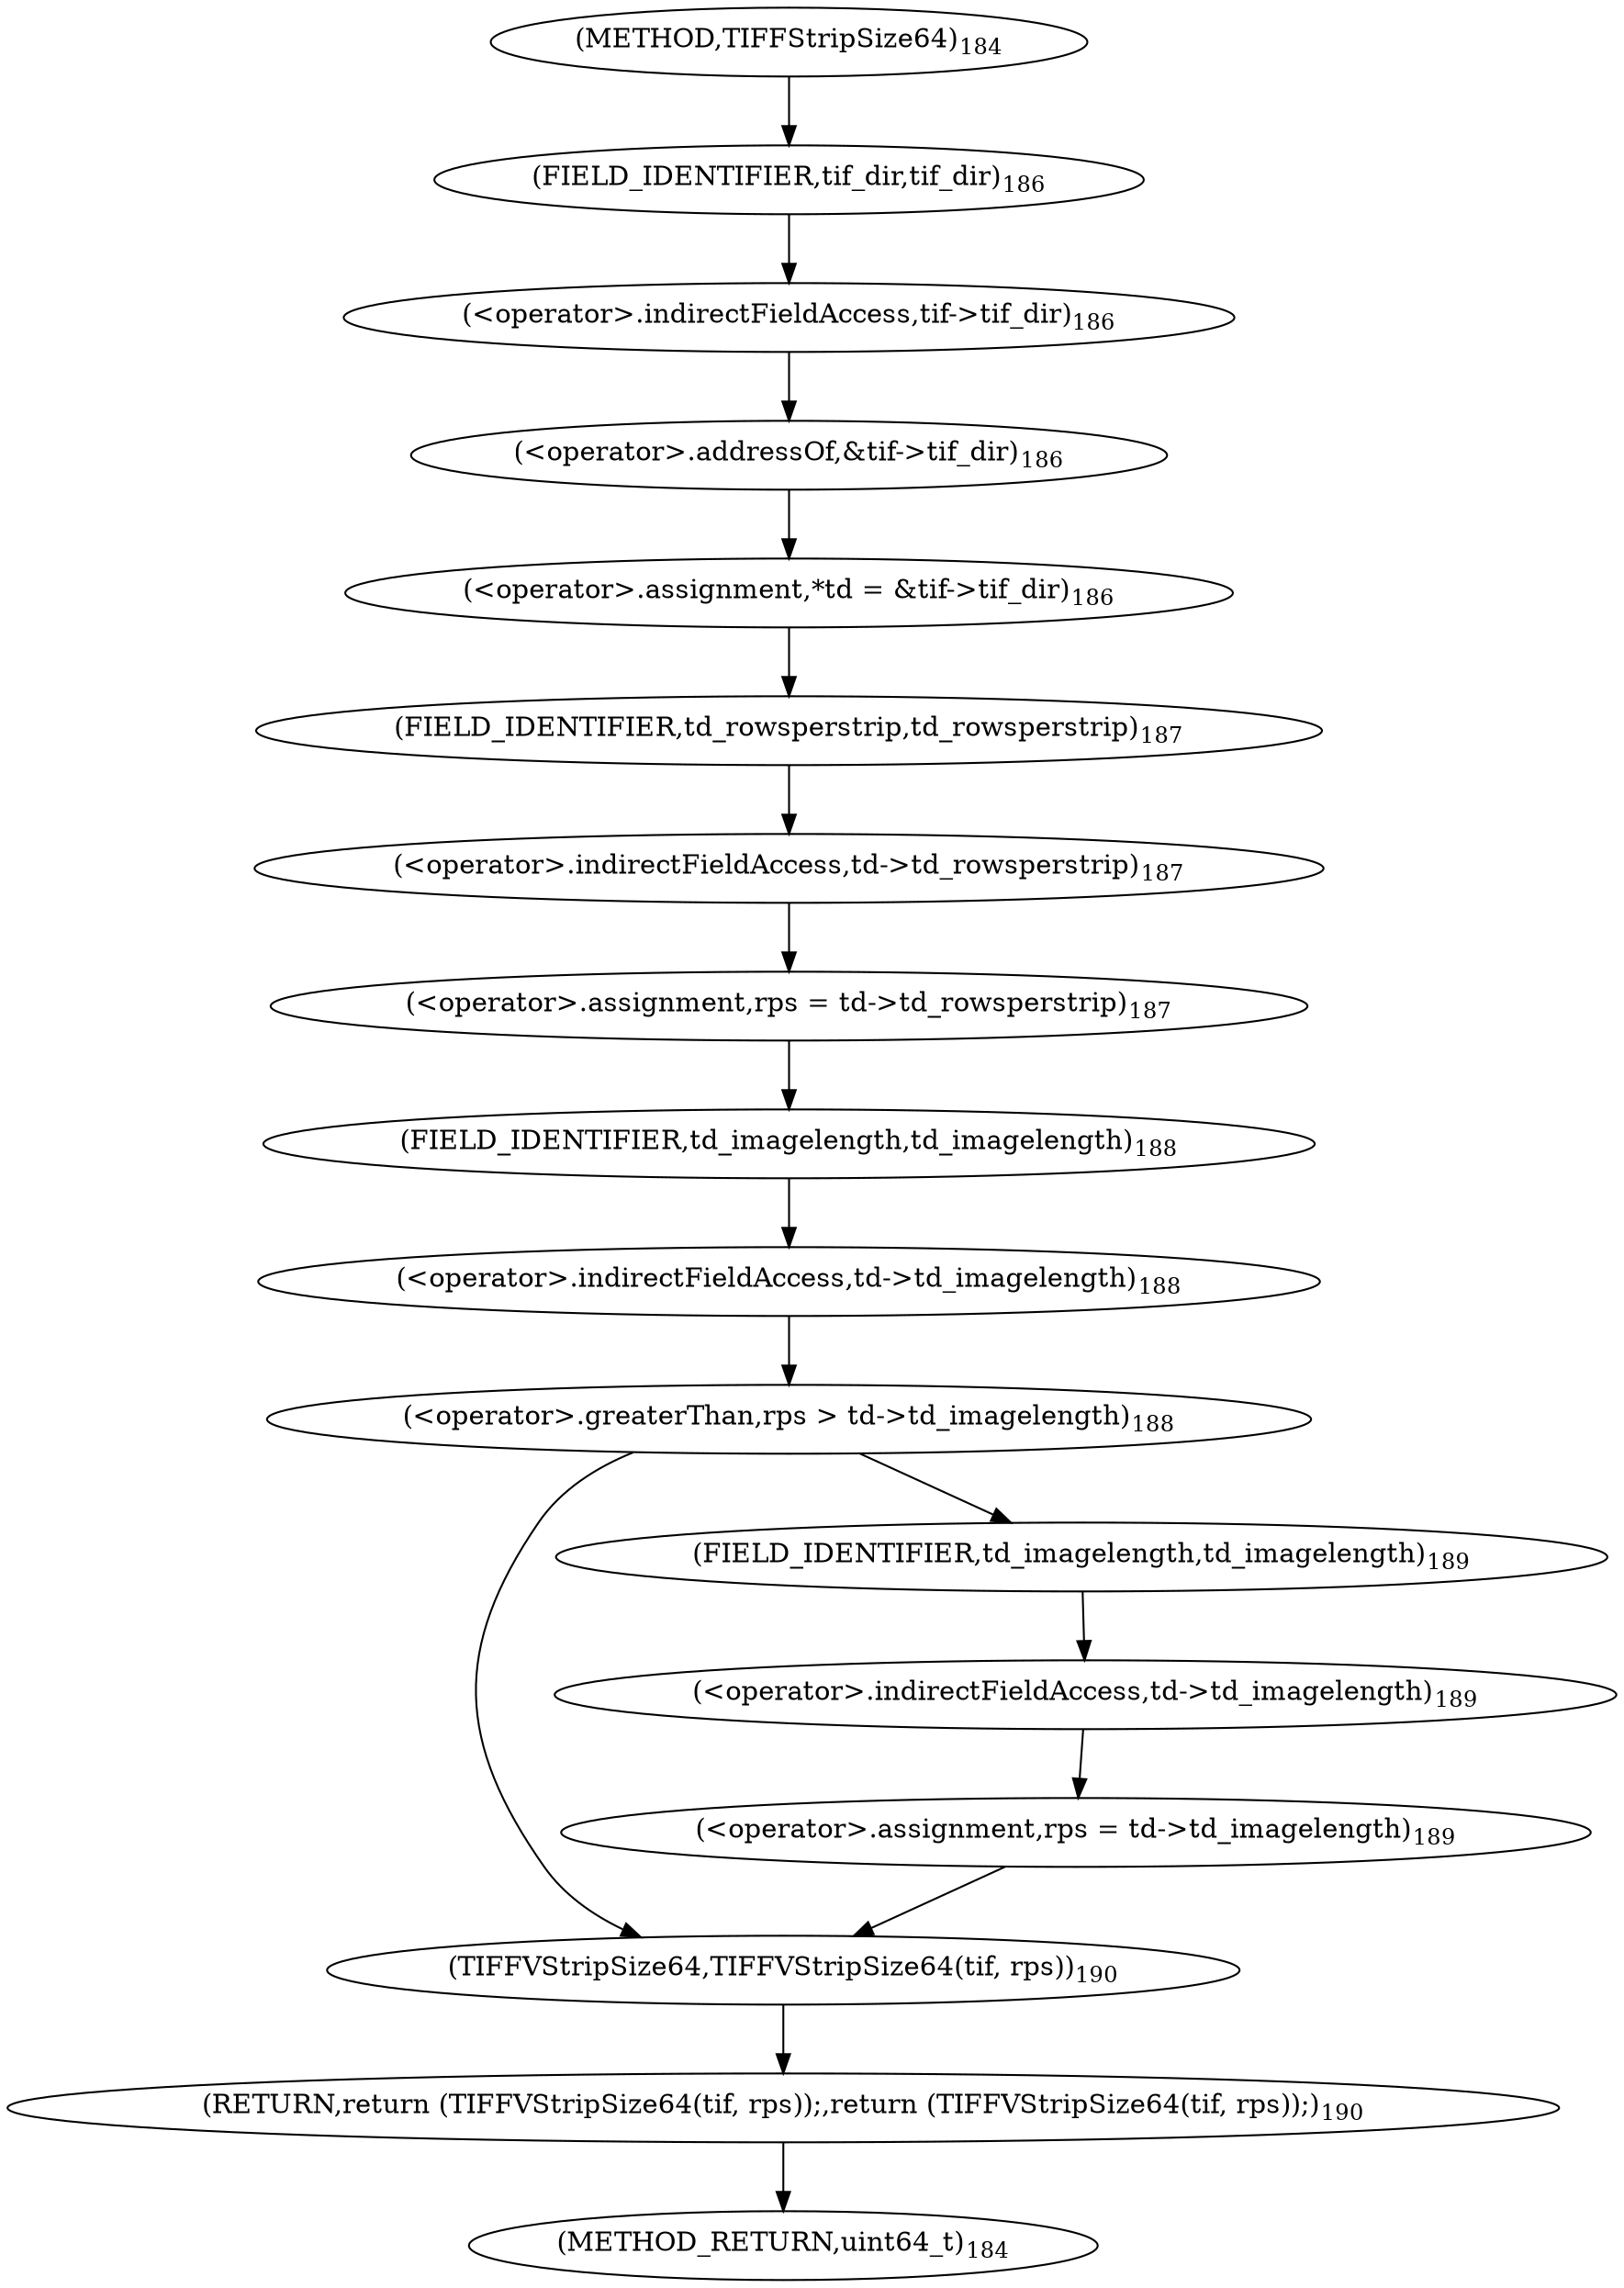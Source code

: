 digraph "TIFFStripSize64" {  
"11321" [label = <(&lt;operator&gt;.assignment,*td = &amp;tif-&gt;tif_dir)<SUB>186</SUB>> ]
"11328" [label = <(&lt;operator&gt;.assignment,rps = td-&gt;td_rowsperstrip)<SUB>187</SUB>> ]
"11345" [label = <(RETURN,return (TIFFVStripSize64(tif, rps));,return (TIFFVStripSize64(tif, rps));)<SUB>190</SUB>> ]
"11323" [label = <(&lt;operator&gt;.addressOf,&amp;tif-&gt;tif_dir)<SUB>186</SUB>> ]
"11330" [label = <(&lt;operator&gt;.indirectFieldAccess,td-&gt;td_rowsperstrip)<SUB>187</SUB>> ]
"11334" [label = <(&lt;operator&gt;.greaterThan,rps &gt; td-&gt;td_imagelength)<SUB>188</SUB>> ]
"11346" [label = <(TIFFVStripSize64,TIFFVStripSize64(tif, rps))<SUB>190</SUB>> ]
"11324" [label = <(&lt;operator&gt;.indirectFieldAccess,tif-&gt;tif_dir)<SUB>186</SUB>> ]
"11332" [label = <(FIELD_IDENTIFIER,td_rowsperstrip,td_rowsperstrip)<SUB>187</SUB>> ]
"11336" [label = <(&lt;operator&gt;.indirectFieldAccess,td-&gt;td_imagelength)<SUB>188</SUB>> ]
"11340" [label = <(&lt;operator&gt;.assignment,rps = td-&gt;td_imagelength)<SUB>189</SUB>> ]
"11326" [label = <(FIELD_IDENTIFIER,tif_dir,tif_dir)<SUB>186</SUB>> ]
"11338" [label = <(FIELD_IDENTIFIER,td_imagelength,td_imagelength)<SUB>188</SUB>> ]
"11342" [label = <(&lt;operator&gt;.indirectFieldAccess,td-&gt;td_imagelength)<SUB>189</SUB>> ]
"11344" [label = <(FIELD_IDENTIFIER,td_imagelength,td_imagelength)<SUB>189</SUB>> ]
"11317" [label = <(METHOD,TIFFStripSize64)<SUB>184</SUB>> ]
"11349" [label = <(METHOD_RETURN,uint64_t)<SUB>184</SUB>> ]
  "11321" -> "11332" 
  "11328" -> "11338" 
  "11345" -> "11349" 
  "11323" -> "11321" 
  "11330" -> "11328" 
  "11334" -> "11344" 
  "11334" -> "11346" 
  "11346" -> "11345" 
  "11324" -> "11323" 
  "11332" -> "11330" 
  "11336" -> "11334" 
  "11340" -> "11346" 
  "11326" -> "11324" 
  "11338" -> "11336" 
  "11342" -> "11340" 
  "11344" -> "11342" 
  "11317" -> "11326" 
}
